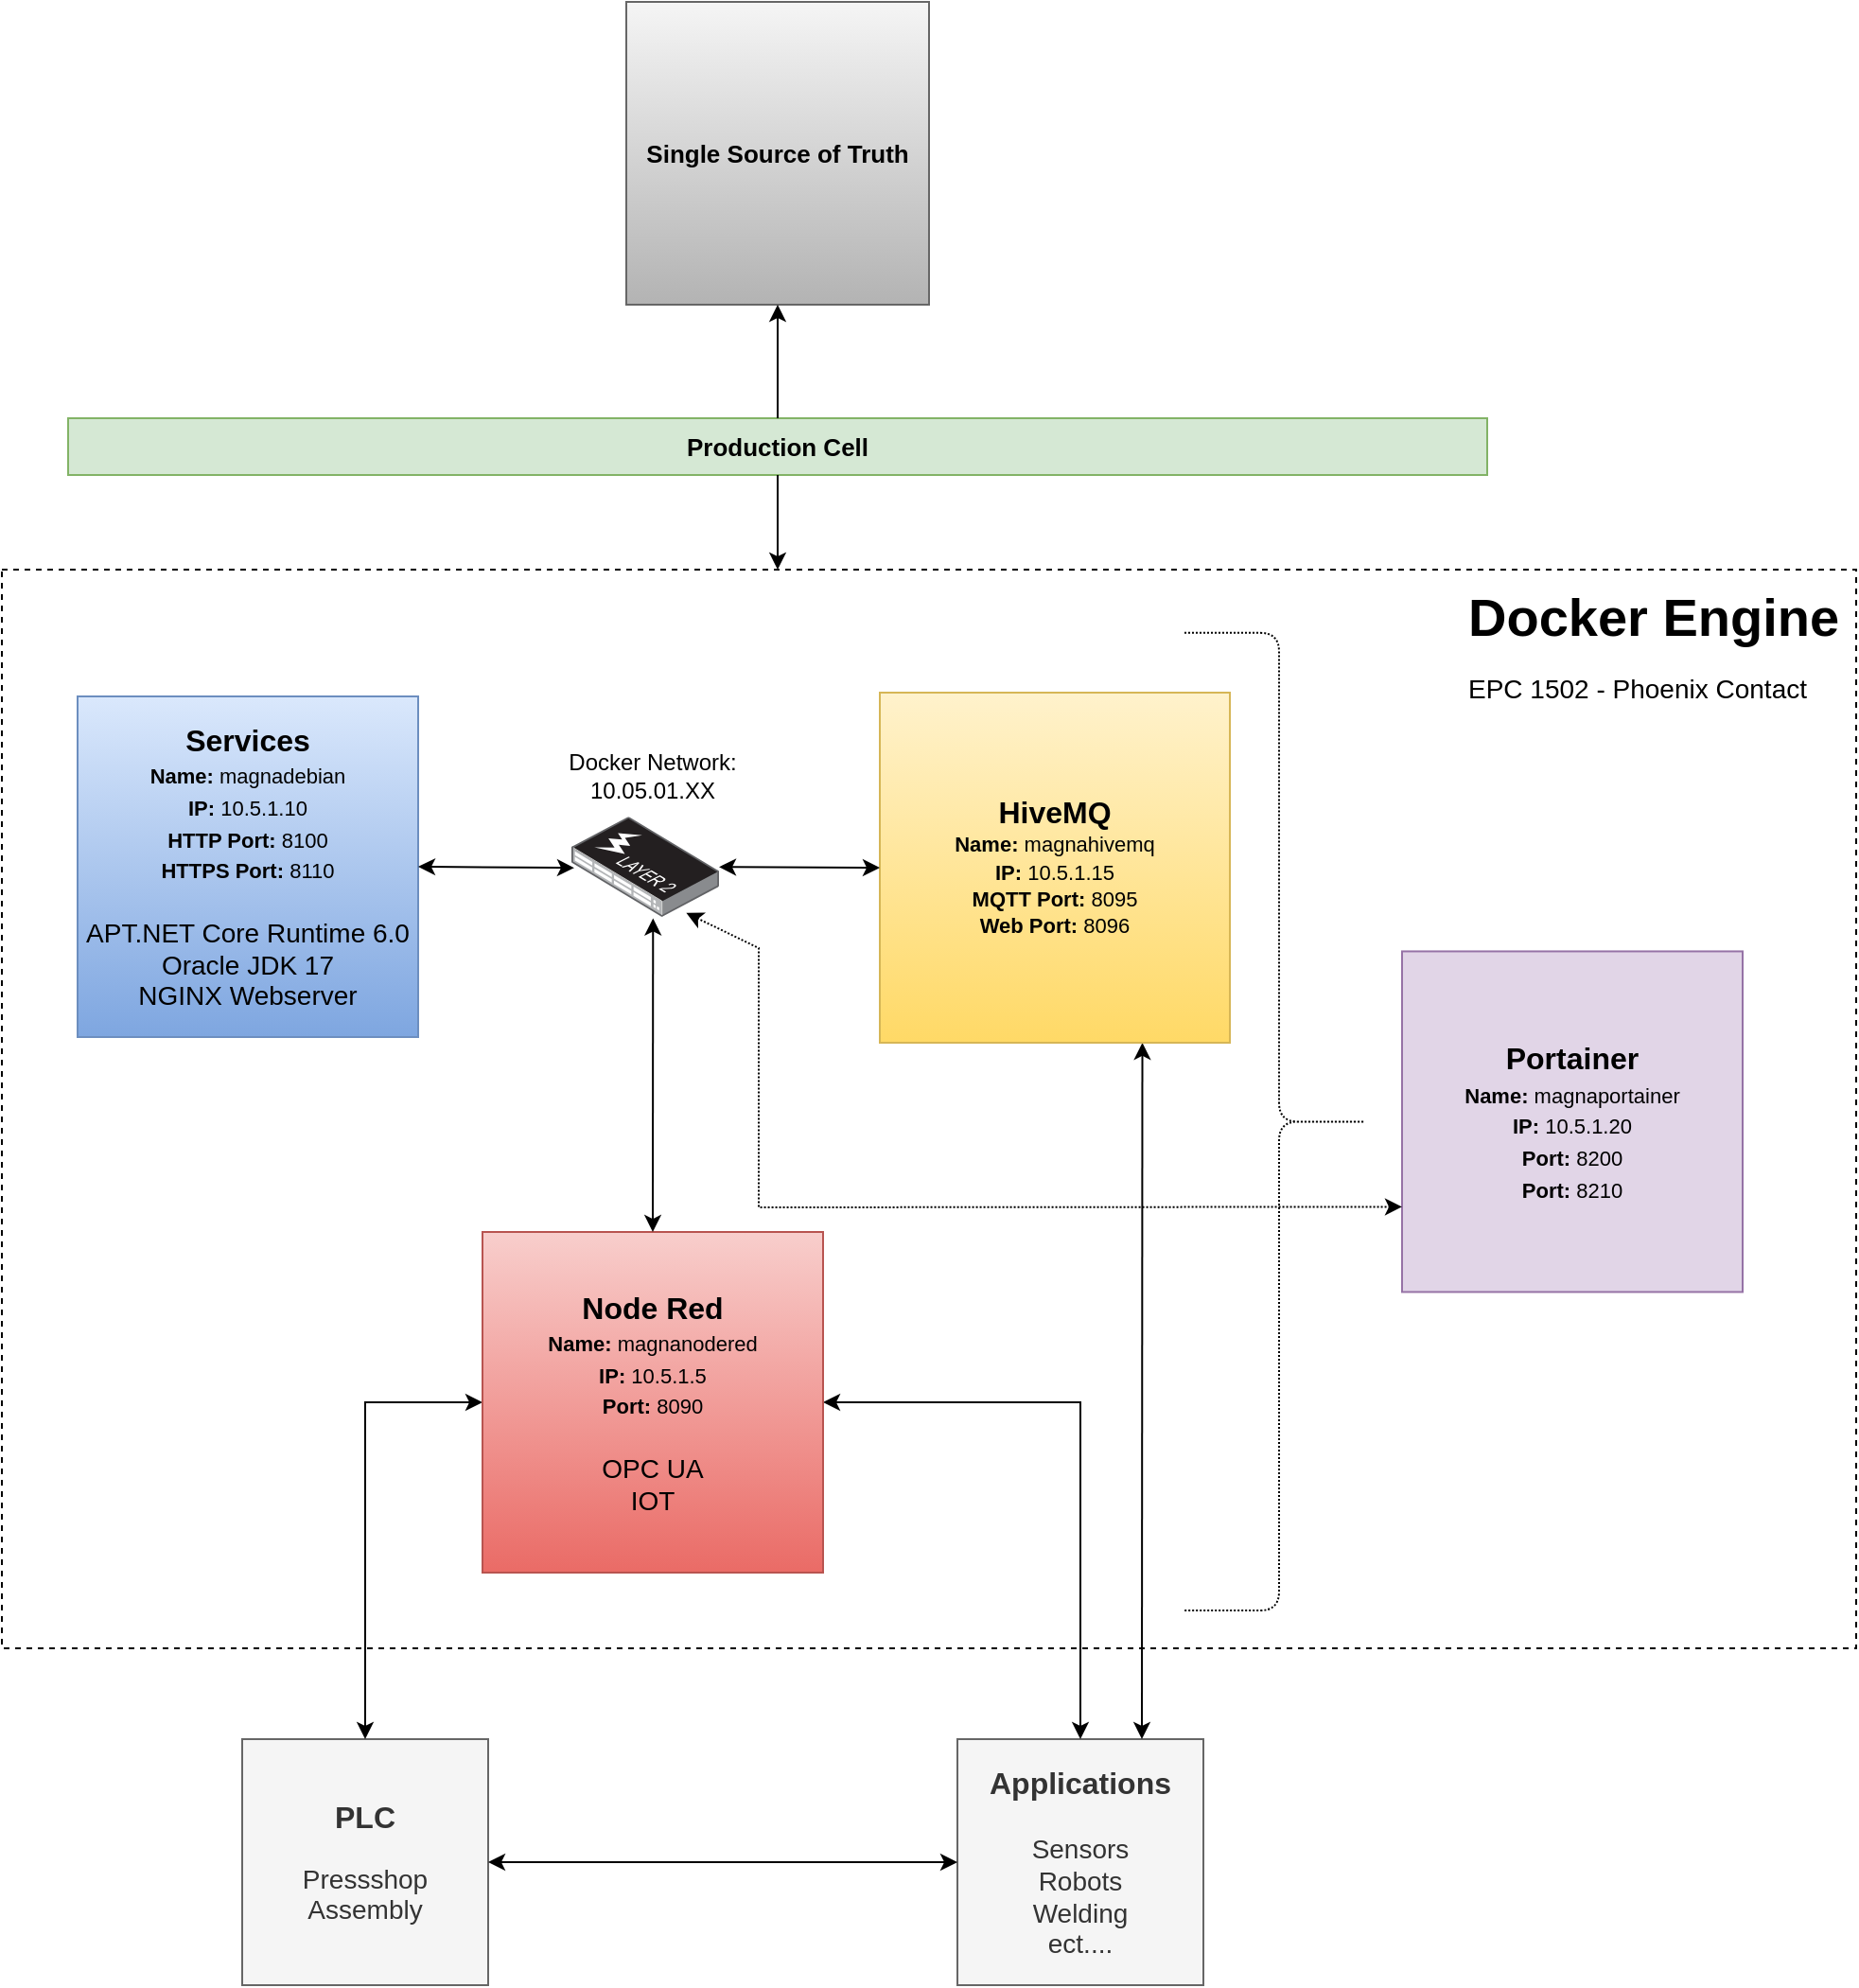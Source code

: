 <mxfile version="16.5.6" type="device"><diagram id="FxBdGMDbOjDvi7LJKYQ1" name="Page-1"><mxGraphModel dx="1718" dy="885" grid="1" gridSize="10" guides="1" tooltips="1" connect="1" arrows="1" fold="1" page="1" pageScale="1" pageWidth="1169" pageHeight="1654" math="0" shadow="0"><root><mxCell id="0"/><mxCell id="1" parent="0"/><mxCell id="4XlpRvHQac4nKii36OJc-1" value="&lt;font style=&quot;font-size: 13px&quot;&gt;&lt;b&gt;Single Source of Truth&lt;/b&gt;&lt;/font&gt;" style="whiteSpace=wrap;html=1;aspect=fixed;fillColor=#f5f5f5;strokeColor=#666666;gradientColor=#b3b3b3;" parent="1" vertex="1"><mxGeometry x="420" y="110" width="160" height="160" as="geometry"/></mxCell><mxCell id="4XlpRvHQac4nKii36OJc-2" value="&lt;font style=&quot;font-size: 13px&quot;&gt;&lt;b&gt;Production Cell&lt;/b&gt;&lt;/font&gt;" style="rounded=0;whiteSpace=wrap;html=1;fillColor=#d5e8d4;strokeColor=#82b366;" parent="1" vertex="1"><mxGeometry x="125" y="330" width="750" height="30" as="geometry"/></mxCell><mxCell id="4XlpRvHQac4nKii36OJc-4" value="" style="endArrow=classic;html=1;rounded=0;fontSize=13;entryX=0.5;entryY=1;entryDx=0;entryDy=0;exitX=0.5;exitY=0;exitDx=0;exitDy=0;" parent="1" source="4XlpRvHQac4nKii36OJc-2" target="4XlpRvHQac4nKii36OJc-1" edge="1"><mxGeometry width="50" height="50" relative="1" as="geometry"><mxPoint x="410" y="470" as="sourcePoint"/><mxPoint x="460" y="420" as="targetPoint"/></mxGeometry></mxCell><mxCell id="4XlpRvHQac4nKii36OJc-5" value="" style="endArrow=classic;html=1;rounded=0;fontSize=13;exitX=0.5;exitY=1;exitDx=0;exitDy=0;" parent="1" source="4XlpRvHQac4nKii36OJc-2" edge="1"><mxGeometry width="50" height="50" relative="1" as="geometry"><mxPoint x="485" y="530" as="sourcePoint"/><mxPoint x="500" y="410" as="targetPoint"/></mxGeometry></mxCell><mxCell id="4XlpRvHQac4nKii36OJc-10" value="&lt;font&gt;&lt;span style=&quot;font-size: 16px&quot;&gt;&lt;b&gt;PLC&lt;br&gt;&lt;/b&gt;&lt;/span&gt;&lt;br&gt;&lt;font style=&quot;font-size: 14px&quot;&gt;Pressshop Assembly&lt;/font&gt;&lt;br&gt;&lt;/font&gt;" style="whiteSpace=wrap;html=1;aspect=fixed;fillColor=#f5f5f5;strokeColor=#666666;fontColor=#333333;" parent="1" vertex="1"><mxGeometry x="217" y="1028" width="130" height="130" as="geometry"/></mxCell><mxCell id="4XlpRvHQac4nKii36OJc-11" value="&lt;font style=&quot;font-size: 14px&quot;&gt;&lt;b&gt;&lt;font style=&quot;font-size: 16px&quot;&gt;Applications&lt;/font&gt;&lt;/b&gt;&lt;br&gt;&lt;span&gt;&lt;br&gt;Sensors&lt;br&gt;&lt;/span&gt;Robots&lt;br&gt;Welding&lt;br&gt;ect....&lt;br&gt;&lt;/font&gt;" style="whiteSpace=wrap;html=1;aspect=fixed;fillColor=#f5f5f5;strokeColor=#666666;fontColor=#333333;" parent="1" vertex="1"><mxGeometry x="595" y="1028" width="130" height="130" as="geometry"/></mxCell><mxCell id="4XlpRvHQac4nKii36OJc-12" value="" style="endArrow=classic;startArrow=classic;html=1;rounded=0;fontSize=16;exitX=1;exitY=0.5;exitDx=0;exitDy=0;entryX=0.5;entryY=0;entryDx=0;entryDy=0;" parent="1" source="4XlpRvHQac4nKii36OJc-9" target="4XlpRvHQac4nKii36OJc-11" edge="1"><mxGeometry width="50" height="50" relative="1" as="geometry"><mxPoint x="727" y="860" as="sourcePoint"/><mxPoint x="777" y="810" as="targetPoint"/><Array as="points"><mxPoint x="660" y="850"/></Array></mxGeometry></mxCell><mxCell id="4XlpRvHQac4nKii36OJc-13" value="" style="endArrow=classic;startArrow=classic;html=1;rounded=0;fontSize=16;exitX=0;exitY=0.5;exitDx=0;exitDy=0;entryX=0.5;entryY=0;entryDx=0;entryDy=0;" parent="1" source="4XlpRvHQac4nKii36OJc-9" target="4XlpRvHQac4nKii36OJc-10" edge="1"><mxGeometry width="50" height="50" relative="1" as="geometry"><mxPoint x="527" y="895" as="sourcePoint"/><mxPoint x="632" y="1021" as="targetPoint"/><Array as="points"><mxPoint x="282" y="850"/></Array></mxGeometry></mxCell><mxCell id="4XlpRvHQac4nKii36OJc-14" value="" style="endArrow=classic;startArrow=classic;html=1;rounded=0;fontSize=16;exitX=0.75;exitY=1;exitDx=0;exitDy=0;entryX=0.75;entryY=0;entryDx=0;entryDy=0;" parent="1" source="4XlpRvHQac4nKii36OJc-6" target="4XlpRvHQac4nKii36OJc-11" edge="1"><mxGeometry width="50" height="50" relative="1" as="geometry"><mxPoint x="680" y="760" as="sourcePoint"/><mxPoint x="730" y="710" as="targetPoint"/><Array as="points"/></mxGeometry></mxCell><mxCell id="4XlpRvHQac4nKii36OJc-20" value="" style="endArrow=classic;startArrow=classic;html=1;rounded=0;fontSize=14;exitX=1;exitY=0.5;exitDx=0;exitDy=0;entryX=0;entryY=0.5;entryDx=0;entryDy=0;" parent="1" source="4XlpRvHQac4nKii36OJc-10" target="4XlpRvHQac4nKii36OJc-11" edge="1"><mxGeometry width="50" height="50" relative="1" as="geometry"><mxPoint x="437" y="1148" as="sourcePoint"/><mxPoint x="487" y="1098" as="targetPoint"/></mxGeometry></mxCell><mxCell id="4XlpRvHQac4nKii36OJc-22" value="" style="rounded=0;whiteSpace=wrap;html=1;fontSize=14;fillColor=none;dashed=1;" parent="1" vertex="1"><mxGeometry x="90" y="410" width="980" height="570" as="geometry"/></mxCell><mxCell id="4XlpRvHQac4nKii36OJc-23" value="&lt;h1&gt;Docker Engine&lt;br&gt;&lt;font style=&quot;font-size: 14px&quot;&gt;&lt;span style=&quot;font-size: 14px ; font-weight: normal&quot;&gt;EPC 1502 -&amp;nbsp;&lt;/span&gt;&lt;/font&gt;&lt;span style=&quot;font-weight: normal&quot;&gt;&lt;font style=&quot;font-size: 14px&quot;&gt;Phoenix Contact&lt;/font&gt;&lt;/span&gt;&lt;/h1&gt;" style="text;html=1;strokeColor=none;fillColor=none;spacing=5;spacingTop=-20;whiteSpace=wrap;overflow=hidden;rounded=0;dashed=1;fontSize=14;" parent="1" vertex="1"><mxGeometry x="860" y="410" width="210" height="106.939" as="geometry"/></mxCell><mxCell id="4XlpRvHQac4nKii36OJc-6" value="&lt;font&gt;&lt;b&gt;&lt;font style=&quot;font-size: 16px&quot;&gt;HiveMQ&lt;/font&gt;&lt;/b&gt;&lt;br&gt;&lt;b style=&quot;font-size: 11px&quot;&gt;Name:&lt;/b&gt;&lt;span style=&quot;font-size: 11px&quot;&gt;&amp;nbsp;magnahivemq&lt;/span&gt;&lt;span style=&quot;font-size: 11px&quot;&gt;&lt;b&gt;&lt;br&gt;IP:&lt;/b&gt; 10.5.1.15&lt;br&gt;&lt;b&gt;MQTT Port:&lt;/b&gt; 8095&lt;/span&gt;&lt;br&gt;&lt;span style=&quot;font-size: 11px&quot;&gt;&lt;b&gt;Web Port:&lt;/b&gt; 8096&lt;/span&gt;&lt;br&gt;&lt;/font&gt;" style="whiteSpace=wrap;html=1;aspect=fixed;fillColor=#fff2cc;strokeColor=#d6b656;gradientColor=#ffd966;" parent="1" vertex="1"><mxGeometry x="554" y="474.998" width="185" height="185" as="geometry"/></mxCell><mxCell id="4XlpRvHQac4nKii36OJc-9" value="&lt;font style=&quot;font-size: 14px&quot;&gt;&lt;span style=&quot;font-size: 16px&quot;&gt;&lt;b&gt;Node Red&lt;br&gt;&lt;/b&gt;&lt;/span&gt;&lt;b style=&quot;font-size: 11px&quot;&gt;Name:&lt;/b&gt;&lt;span style=&quot;font-size: 11px&quot;&gt;&amp;nbsp;magnanodered&lt;/span&gt;&lt;span style=&quot;font-size: 11px&quot;&gt;&lt;b&gt;&lt;br&gt;IP:&lt;/b&gt; 10.5.1.5&lt;br&gt;&lt;b&gt;Port:&lt;/b&gt; 8090&lt;br&gt;&lt;/span&gt;&lt;br&gt;OPC UA&lt;br&gt;IOT&lt;br&gt;&lt;/font&gt;" style="whiteSpace=wrap;html=1;aspect=fixed;fillColor=#f8cecc;strokeColor=#b85450;gradientColor=#ea6b66;" parent="1" vertex="1"><mxGeometry x="344" y="760.002" width="180" height="180" as="geometry"/></mxCell><mxCell id="4XlpRvHQac4nKii36OJc-8" value="&lt;font style=&quot;font-size: 14px&quot;&gt;&lt;b&gt;&lt;font style=&quot;font-size: 16px&quot;&gt;Services&lt;/font&gt;&lt;/b&gt;&lt;br&gt;&lt;b style=&quot;font-size: 11px&quot;&gt;Name:&lt;/b&gt;&lt;span style=&quot;font-size: 11px&quot;&gt;&amp;nbsp;magnadebian&lt;/span&gt;&lt;span style=&quot;font-size: 11px&quot;&gt;&lt;b&gt;&lt;br&gt;IP:&lt;/b&gt; 10.5.1.10&lt;br&gt;&lt;b&gt;HTTP Port:&lt;/b&gt; 8100&lt;/span&gt;&lt;br&gt;&lt;span style=&quot;font-size: 11px&quot;&gt;&lt;b&gt;HTTPS Port:&lt;/b&gt; 8110&lt;br&gt;&lt;/span&gt;&lt;br&gt;APT.NET Core Runtime 6.0&lt;br&gt;Oracle JDK 17&lt;br&gt;NGINX Webserver&lt;br&gt;&lt;/font&gt;" style="whiteSpace=wrap;html=1;aspect=fixed;fillColor=#dae8fc;strokeColor=#6c8ebf;gradientColor=#7ea6e0;" parent="1" vertex="1"><mxGeometry x="130" y="476.999" width="180" height="180" as="geometry"/></mxCell><mxCell id="4XlpRvHQac4nKii36OJc-17" value="" style="shape=curlyBracket;whiteSpace=wrap;html=1;rounded=1;flipH=1;fontSize=14;dashed=1;dashPattern=1 1;" parent="1" vertex="1"><mxGeometry x="715" y="443.42" width="100" height="516.58" as="geometry"/></mxCell><mxCell id="4XlpRvHQac4nKii36OJc-18" value="&lt;font style=&quot;font-size: 14px&quot;&gt;&lt;b&gt;&lt;font style=&quot;font-size: 16px&quot;&gt;Portainer&lt;/font&gt;&lt;/b&gt;&lt;br&gt;&lt;b style=&quot;font-size: 11px&quot;&gt;Name:&lt;/b&gt;&lt;span style=&quot;font-size: 11px&quot;&gt;&amp;nbsp;magnaportainer&lt;/span&gt;&lt;span style=&quot;font-size: 11px&quot;&gt;&lt;b&gt;&lt;br&gt;IP:&lt;/b&gt; 10.5.1.20&lt;br&gt;&lt;b&gt;Port:&lt;/b&gt; 8200&lt;/span&gt;&lt;br&gt;&lt;span style=&quot;font-size: 11px&quot;&gt;&lt;b&gt;Port:&lt;/b&gt; 8210&lt;/span&gt;&lt;br&gt;&lt;/font&gt;" style="whiteSpace=wrap;html=1;aspect=fixed;fillColor=#e1d5e7;strokeColor=#9673a6;" parent="1" vertex="1"><mxGeometry x="830" y="611.714" width="180" height="180" as="geometry"/></mxCell><mxCell id="myetIvdhgKx0KcUE-wJW-3" value="" style="endArrow=classic;startArrow=classic;html=1;rounded=0;exitX=0.5;exitY=0;exitDx=0;exitDy=0;entryX=0.553;entryY=1.016;entryDx=0;entryDy=0;entryPerimeter=0;" edge="1" parent="1" source="4XlpRvHQac4nKii36OJc-9" target="myetIvdhgKx0KcUE-wJW-7"><mxGeometry width="50" height="50" relative="1" as="geometry"><mxPoint x="235" y="837" as="sourcePoint"/><mxPoint x="451.18" y="614.361" as="targetPoint"/></mxGeometry></mxCell><mxCell id="myetIvdhgKx0KcUE-wJW-5" value="" style="endArrow=classic;startArrow=classic;html=1;rounded=0;exitX=0;exitY=0.5;exitDx=0;exitDy=0;" edge="1" parent="1" source="4XlpRvHQac4nKii36OJc-6" target="myetIvdhgKx0KcUE-wJW-7"><mxGeometry width="50" height="50" relative="1" as="geometry"><mxPoint x="487.5" y="903.002" as="sourcePoint"/><mxPoint x="465" y="648" as="targetPoint"/></mxGeometry></mxCell><mxCell id="myetIvdhgKx0KcUE-wJW-6" value="" style="endArrow=classic;startArrow=classic;html=1;rounded=0;entryX=1;entryY=0.5;entryDx=0;entryDy=0;exitX=0.019;exitY=0.511;exitDx=0;exitDy=0;exitPerimeter=0;" edge="1" parent="1" source="myetIvdhgKx0KcUE-wJW-7" target="4XlpRvHQac4nKii36OJc-8"><mxGeometry width="50" height="50" relative="1" as="geometry"><mxPoint x="355" y="648" as="sourcePoint"/><mxPoint x="411.18" y="840.361" as="targetPoint"/></mxGeometry></mxCell><mxCell id="myetIvdhgKx0KcUE-wJW-7" value="" style="points=[];aspect=fixed;html=1;align=center;shadow=0;dashed=0;image;image=img/lib/allied_telesis/switch/Switch_48_port_L2_POE.svg;" vertex="1" parent="1"><mxGeometry x="391" y="540.6" width="78" height="52.8" as="geometry"/></mxCell><mxCell id="myetIvdhgKx0KcUE-wJW-8" value="" style="endArrow=classic;startArrow=classic;html=1;rounded=0;entryX=0;entryY=0.75;entryDx=0;entryDy=0;dashed=1;dashPattern=1 1;" edge="1" parent="1" target="4XlpRvHQac4nKii36OJc-18"><mxGeometry width="50" height="50" relative="1" as="geometry"><mxPoint x="451.699" y="591.4" as="sourcePoint"/><mxPoint x="831.98" y="709.124" as="targetPoint"/><Array as="points"><mxPoint x="490" y="610"/><mxPoint x="490" y="638"/><mxPoint x="490" y="708"/><mxPoint x="490" y="747"/></Array></mxGeometry></mxCell><mxCell id="myetIvdhgKx0KcUE-wJW-10" value="Docker Network:&lt;br&gt;10.05.01.XX" style="text;html=1;strokeColor=none;fillColor=none;align=center;verticalAlign=middle;whiteSpace=wrap;rounded=0;" vertex="1" parent="1"><mxGeometry x="384" y="500" width="100" height="37" as="geometry"/></mxCell></root></mxGraphModel></diagram></mxfile>